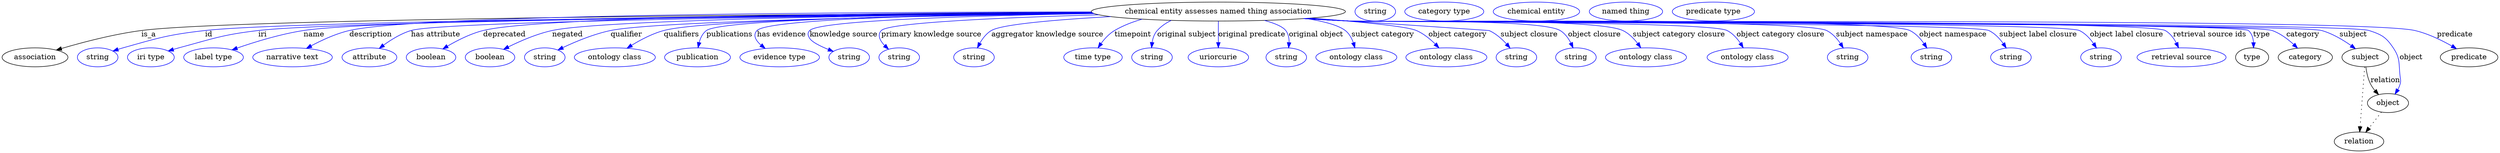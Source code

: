 digraph {
	graph [bb="0,0,4737,283"];
	node [label="\N"];
	"chemical entity assesses named thing association"	[height=0.5,
		label="chemical entity assesses named thing association",
		pos="2307.4,265",
		width=6.698];
	association	[height=0.5,
		pos="62.394,178",
		width=1.7332];
	"chemical entity assesses named thing association" -> association	[label=is_a,
		lp="278.39,221.5",
		pos="e,102.89,191.89 2067.6,262.93 1566.1,260.25 438.57,251.75 264.39,229 211.77,222.13 153.03,206.68 112.52,194.76"];
	id	[color=blue,
		height=0.5,
		label=string,
		pos="181.39,178",
		width=1.0652];
	"chemical entity assesses named thing association" -> id	[color=blue,
		label=id,
		lp="391.39,221.5",
		pos="e,210.39,189.95 2069.1,262.22 1591.1,258.27 547.21,247.64 384.39,229 314.42,220.99 297.18,215.13 229.39,196 226.29,195.12 223.09,\
194.15 219.9,193.13",
		style=solid];
	iri	[color=blue,
		height=0.5,
		label="iri type",
		pos="282.39,178",
		width=1.2277];
	"chemical entity assesses named thing association" -> iri	[color=blue,
		label=iri,
		lp="493.39,221.5",
		pos="e,315.33,190.09 2069.4,262.05 1611.2,257.9 638.21,247.1 485.39,229 417.61,220.97 401.3,213.78 335.39,196 332.03,195.09 328.56,194.1 \
325.08,193.07",
		style=solid];
	name	[color=blue,
		height=0.5,
		label="label type",
		pos="401.39,178",
		width=1.5707];
	"chemical entity assesses named thing association" -> name	[color=blue,
		label=name,
		lp="591.39,221.5",
		pos="e,436.26,192.23 2068.1,262.7 1626.5,259.79 714.96,251.15 571.39,229 527.81,222.27 479.73,207.4 445.86,195.62",
		style=solid];
	description	[color=blue,
		height=0.5,
		label="narrative text",
		pos="551.39,178",
		width=2.0943];
	"chemical entity assesses named thing association" -> description	[color=blue,
		label=description,
		lp="697.89,221.5",
		pos="e,577.27,194.99 2066.4,264.43 1641.3,264.38 790.4,260.28 657.39,229 632.32,223.1 606.12,210.81 586.04,199.89",
		style=solid];
	"has attribute"	[color=blue,
		height=0.5,
		label=attribute,
		pos="696.39,178",
		width=1.4443];
	"chemical entity assesses named thing association" -> "has attribute"	[color=blue,
		label="has attribute",
		lp="821.39,221.5",
		pos="e,714.78,194.96 2069.6,261.94 1654.3,257.86 835.02,247.52 774.39,229 755.79,223.32 737.37,211.85 723.09,201.33",
		style=solid];
	deprecated	[color=blue,
		height=0.5,
		label=boolean,
		pos="813.39,178",
		width=1.2999];
	"chemical entity assesses named thing association" -> deprecated	[color=blue,
		label=deprecated,
		lp="951.89,221.5",
		pos="e,835.6,193.99 2066.5,263.77 1696.6,262.53 1019.7,256.49 911.39,229 887.53,222.95 862.85,210.31 844.23,199.26",
		style=solid];
	negated	[color=blue,
		height=0.5,
		label=boolean,
		pos="925.39,178",
		width=1.2999];
	"chemical entity assesses named thing association" -> negated	[color=blue,
		label=negated,
		lp="1071.4,221.5",
		pos="e,950.94,193.25 2068.9,262.21 1730,258.94 1139.4,250.25 1042.4,229 1013.5,222.67 982.84,209.29 960.15,197.96",
		style=solid];
	qualifier	[color=blue,
		height=0.5,
		label=string,
		pos="1028.4,178",
		width=1.0652];
	"chemical entity assesses named thing association" -> qualifier	[color=blue,
		label=qualifier,
		lp="1183.4,221.5",
		pos="e,1053,191.83 2071.3,261.24 1759.7,256.92 1240.3,247.11 1153.4,229 1121.3,222.31 1086.8,207.92 1062.2,196.29",
		style=solid];
	qualifiers	[color=blue,
		height=0.5,
		label="ontology class",
		pos="1161.4,178",
		width=2.1304];
	"chemical entity assesses named thing association" -> qualifiers	[color=blue,
		label=qualifiers,
		lp="1287.9,221.5",
		pos="e,1184.6,195.39 2069.9,261.83 1783.5,258.31 1330.7,249.56 1254.4,229 1232.7,223.15 1210.4,211.43 1193.1,200.81",
		style=solid];
	publications	[color=blue,
		height=0.5,
		label=publication,
		pos="1318.4,178",
		width=1.7332];
	"chemical entity assesses named thing association" -> publications	[color=blue,
		label=publications,
		lp="1379.4,221.5",
		pos="e,1319.4,196.26 2069.1,262.14 1790.8,258.97 1364.4,250.6 1335.4,229 1328.1,223.57 1323.9,214.84 1321.5,206.19",
		style=solid];
	"has evidence"	[color=blue,
		height=0.5,
		label="evidence type",
		pos="1474.4,178",
		width=2.0943];
	"chemical entity assesses named thing association" -> "has evidence"	[color=blue,
		label="has evidence",
		lp="1477.9,221.5",
		pos="e,1446.8,194.93 2068.5,262.53 1816.7,259.77 1453.3,251.83 1431.4,229 1423,220.25 1428.9,210.18 1438.7,201.37",
		style=solid];
	"knowledge source"	[color=blue,
		height=0.5,
		label=string,
		pos="1606.4,178",
		width=1.0652];
	"chemical entity assesses named thing association" -> "knowledge source"	[color=blue,
		label="knowledge source",
		lp="1595.9,221.5",
		pos="e,1576.3,189.28 2071.5,261.18 1850.1,257.34 1550.1,248.55 1531.4,229 1526.8,224.18 1527.8,219.62 1531.4,214 1535.8,207.12 1551,199.47 \
1566.6,193.08",
		style=solid];
	"primary knowledge source"	[color=blue,
		height=0.5,
		label=string,
		pos="1701.4,178",
		width=1.0652];
	"chemical entity assesses named thing association" -> "primary knowledge source"	[color=blue,
		label="primary knowledge source",
		lp="1762.4,221.5",
		pos="e,1681.1,193.48 2080.4,258.88 1902.3,253.7 1681.8,244.26 1667.4,229 1659.3,220.46 1664.8,209.82 1673.6,200.55",
		style=solid];
	"aggregator knowledge source"	[color=blue,
		height=0.5,
		label=string,
		pos="1843.4,178",
		width=1.0652];
	"chemical entity assesses named thing association" -> "aggregator knowledge source"	[color=blue,
		label="aggregator knowledge source",
		lp="1982.9,221.5",
		pos="e,1849.9,195.93 2102.9,255.42 2001.7,249.72 1896.8,241.05 1876.4,229 1867,223.44 1859.8,214.03 1854.5,204.86",
		style=solid];
	timepoint	[color=blue,
		height=0.5,
		label="time type",
		pos="2069.4,178",
		width=1.5346];
	"chemical entity assesses named thing association" -> timepoint	[color=blue,
		label=timepoint,
		lp="2145.4,221.5",
		pos="e,2079,196.09 2162.7,250.58 2144.4,245.39 2126.4,238.39 2110.4,229 2100.3,223.07 2091.6,213.64 2084.8,204.56",
		style=solid];
	"original subject"	[color=blue,
		height=0.5,
		label=string,
		pos="2181.4,178",
		width=1.0652];
	"chemical entity assesses named thing association" -> "original subject"	[color=blue,
		label="original subject",
		lp="2247.4,221.5",
		pos="e,2180.6,196.26 2217.8,248.17 2207.9,243.35 2198.8,237.1 2191.4,229 2185.8,222.83 2183,214.43 2181.6,206.27",
		style=solid];
	"original predicate"	[color=blue,
		height=0.5,
		label=uriorcurie,
		pos="2307.4,178",
		width=1.5887];
	"chemical entity assesses named thing association" -> "original predicate"	[color=blue,
		label="original predicate",
		lp="2370.9,221.5",
		pos="e,2307.4,196.18 2307.4,246.8 2307.4,235.16 2307.4,219.55 2307.4,206.24",
		style=solid];
	"original object"	[color=blue,
		height=0.5,
		label=string,
		pos="2436.4,178",
		width=1.0652];
	"chemical entity assesses named thing association" -> "original object"	[color=blue,
		label="original object",
		lp="2492.9,221.5",
		pos="e,2440.8,195.99 2395,248.17 2413.6,243.02 2429.4,236.63 2435.4,229 2440.4,222.62 2441.9,214.26 2441.7,206.21",
		style=solid];
	"subject category"	[color=blue,
		height=0.5,
		label="ontology class",
		pos="2569.4,178",
		width=2.1304];
	"chemical entity assesses named thing association" -> "subject category"	[color=blue,
		label="subject category",
		lp="2619.9,221.5",
		pos="e,2566.7,196.01 2472.9,251.89 2506.1,246.74 2534.9,239.42 2548.4,229 2555.8,223.28 2560.6,214.49 2563.7,205.86",
		style=solid];
	"object category"	[color=blue,
		height=0.5,
		label="ontology class",
		pos="2740.4,178",
		width=2.1304];
	"chemical entity assesses named thing association" -> "object category"	[color=blue,
		label="object category",
		lp="2761.9,221.5",
		pos="e,2726.3,196.01 2482.5,252.6 2571.2,245.94 2664.2,237.25 2683.4,229 2696.9,223.19 2709.4,212.95 2719.3,203.24",
		style=solid];
	"subject closure"	[color=blue,
		height=0.5,
		label=string,
		pos="2873.4,178",
		width=1.0652];
	"chemical entity assesses named thing association" -> "subject closure"	[color=blue,
		label="subject closure",
		lp="2897.9,221.5",
		pos="e,2861.3,195.63 2478.9,252.32 2628.4,242.14 2821.4,229 2821.4,229 2834.2,223.32 2845.8,213.03 2854.7,203.26",
		style=solid];
	"object closure"	[color=blue,
		height=0.5,
		label=string,
		pos="2986.4,178",
		width=1.0652];
	"chemical entity assesses named thing association" -> "object closure"	[color=blue,
		label="object closure",
		lp="3021.4,221.5",
		pos="e,2981,196.02 2475.1,252.07 2502.6,250.26 2530.8,248.5 2557.4,247 2601.7,244.49 2918.3,251.73 2956.4,229 2965.4,223.61 2972.1,214.36 \
2976.8,205.27",
		style=solid];
	"subject category closure"	[color=blue,
		height=0.5,
		label="ontology class",
		pos="3119.4,178",
		width=2.1304];
	"chemical entity assesses named thing association" -> "subject category closure"	[color=blue,
		label="subject category closure",
		lp="3181.9,221.5",
		pos="e,3109.5,196.23 2473.4,251.94 2501.4,250.12 2530.2,248.39 2557.4,247 2614.9,244.05 3023.3,253.63 3075.4,229 3086.7,223.65 3096.3,\
213.87 3103.7,204.38",
		style=solid];
	"object category closure"	[color=blue,
		height=0.5,
		label="ontology class",
		pos="3312.4,178",
		width=2.1304];
	"chemical entity assesses named thing association" -> "object category closure"	[color=blue,
		label="object category closure",
		lp="3374.9,221.5",
		pos="e,3304.1,196.22 2471.7,251.82 2500.3,249.99 2529.7,248.29 2557.4,247 2597.1,245.15 3237.9,246.91 3273.4,229 3283.8,223.74 3292.3,\
214.26 3298.7,204.95",
		style=solid];
	"subject namespace"	[color=blue,
		height=0.5,
		label=string,
		pos="3502.4,178",
		width=1.0652];
	"chemical entity assesses named thing association" -> "subject namespace"	[color=blue,
		label="subject namespace",
		lp="3548.4,221.5",
		pos="e,3494.1,195.76 2471.1,251.74 2499.8,249.91 2529.5,248.23 2557.4,247 2607.6,244.79 3417.3,251.23 3462.4,229 3473.2,223.66 3482.1,\
213.83 3488.7,204.3",
		style=solid];
	"object namespace"	[color=blue,
		height=0.5,
		label=string,
		pos="3661.4,178",
		width=1.0652];
	"chemical entity assesses named thing association" -> "object namespace"	[color=blue,
		label="object namespace",
		lp="3702.4,221.5",
		pos="e,3652.8,195.79 2470.4,251.71 2499.4,249.87 2529.3,248.19 2557.4,247 2616.4,244.5 3567.2,254.72 3620.4,229 3631.4,223.69 3640.4,\
213.87 3647.2,204.33",
		style=solid];
	"subject label closure"	[color=blue,
		height=0.5,
		label=string,
		pos="3812.4,178",
		width=1.0652];
	"chemical entity assesses named thing association" -> "subject label closure"	[color=blue,
		label="subject label closure",
		lp="3864.4,221.5",
		pos="e,3803.5,195.81 2470,251.68 2499.1,249.84 2529.1,248.17 2557.4,247 2591.1,245.61 3740,243.46 3770.4,229 3781.5,223.71 3790.8,213.9 \
3797.7,204.35",
		style=solid];
	"object label closure"	[color=blue,
		height=0.5,
		label=string,
		pos="3983.4,178",
		width=1.0652];
	"chemical entity assesses named thing association" -> "object label closure"	[color=blue,
		label="object label closure",
		lp="4031.9,221.5",
		pos="e,3974.8,195.8 2469.7,251.66 2498.9,249.81 2529,248.15 2557.4,247 2595.8,245.44 3907.7,245.68 3942.4,229 3953.4,223.71 3962.4,213.89 \
3969.2,204.35",
		style=solid];
	"retrieval source ids"	[color=blue,
		height=0.5,
		label="retrieval source",
		pos="4136.4,178",
		width=2.347];
	"chemical entity assesses named thing association" -> "retrieval source ids"	[color=blue,
		label="retrieval source ids",
		lp="4189.9,221.5",
		pos="e,4130.7,196.17 2469.4,251.65 2498.7,249.8 2528.9,248.13 2557.4,247 2600.4,245.29 4067.9,250.13 4105.4,229 4114.6,223.78 4121.5,\
214.57 4126.4,205.45",
		style=solid];
	type	[height=0.5,
		pos="4270.4,178",
		width=0.86659];
	"chemical entity assesses named thing association" -> type	[color=blue,
		label=type,
		lp="4288.4,221.5",
		pos="e,4273.1,195.99 2469.4,251.63 2498.7,249.78 2528.9,248.12 2557.4,247 2581.1,246.07 4245.6,244.64 4263.4,229 4269.9,223.32 4272.4,\
214.65 4273.1,206.12",
		style=solid];
	category	[height=0.5,
		pos="4371.4,178",
		width=1.4263];
	"chemical entity assesses named thing association" -> category	[color=blue,
		label=category,
		lp="4366.9,221.5",
		pos="e,4356.7,195.48 2469,251.64 2498.4,249.78 2528.8,248.12 2557.4,247 2606,245.1 4262.5,245.25 4308.4,229 4323.6,223.6 4338,212.84 \
4349.1,202.68",
		style=solid];
	subject	[height=0.5,
		pos="4485.4,178",
		width=1.2277];
	"chemical entity assesses named thing association" -> subject	[color=blue,
		label=subject,
		lp="4462.4,221.5",
		pos="e,4466.7,194.32 2469,251.63 2498.4,249.77 2528.8,248.11 2557.4,247 2608.6,245.01 4353.1,242.97 4402.4,229 4422.6,223.29 4442.7,211.3 \
4458.2,200.49",
		style=solid];
	object	[height=0.5,
		pos="4528.4,91",
		width=1.0832];
	"chemical entity assesses named thing association" -> object	[color=blue,
		label=object,
		lp="4572.4,178",
		pos="e,4541.8,108.09 2469,251.62 2498.4,249.76 2528.8,248.1 2557.4,247 2611.1,244.93 4441.3,245.69 4492.4,229 4516.3,221.19 4524.3,216.87 \
4538.4,196 4552.2,175.52 4548.5,166.51 4551.4,142 4552.2,135.38 4553.3,133.39 4551.4,127 4550.4,123.55 4548.9,120.13 4547.1,116.85",
		style=solid];
	predicate	[height=0.5,
		pos="4682.4,178",
		width=1.5165];
	"chemical entity assesses named thing association" -> predicate	[color=blue,
		label=predicate,
		lp="4655.4,221.5",
		pos="e,4658.6,194.36 2469,251.61 2498.4,249.75 2528.8,248.1 2557.4,247 2669.6,242.69 4470,254.66 4579.4,229 4604.3,223.16 4630.2,210.57 \
4649.8,199.48",
		style=solid];
	association_type	[color=blue,
		height=0.5,
		label=string,
		pos="2604.4,265",
		width=1.0652];
	association_category	[color=blue,
		height=0.5,
		label="category type",
		pos="2735.4,265",
		width=2.0762];
	subject -> object	[label=relation,
		lp="4523.4,134.5",
		pos="e,4510.5,107.23 4486.5,159.55 4487.7,149.57 4490.2,137.07 4495.4,127 4497.6,122.68 4500.5,118.52 4503.7,114.66"];
	relation	[height=0.5,
		pos="4473.4,18",
		width=1.2999];
	subject -> relation	[pos="e,4474.7,36.188 4484.1,159.79 4482,132.48 4478,78.994 4475.5,46.38",
		style=dotted];
	"chemical entity assesses named thing association_subject"	[color=blue,
		height=0.5,
		label="chemical entity",
		pos="2910.4,265",
		width=2.2748];
	object -> relation	[pos="e,4486.2,35.54 4515.9,73.889 4509,64.939 4500.2,53.617 4492.4,43.584",
		style=dotted];
	"chemical entity assesses named thing association_object"	[color=blue,
		height=0.5,
		label="named thing",
		pos="3079.4,265",
		width=1.9318];
	"chemical entity assesses named thing association_predicate"	[color=blue,
		height=0.5,
		label="predicate type",
		pos="3245.4,265",
		width=2.1665];
}
